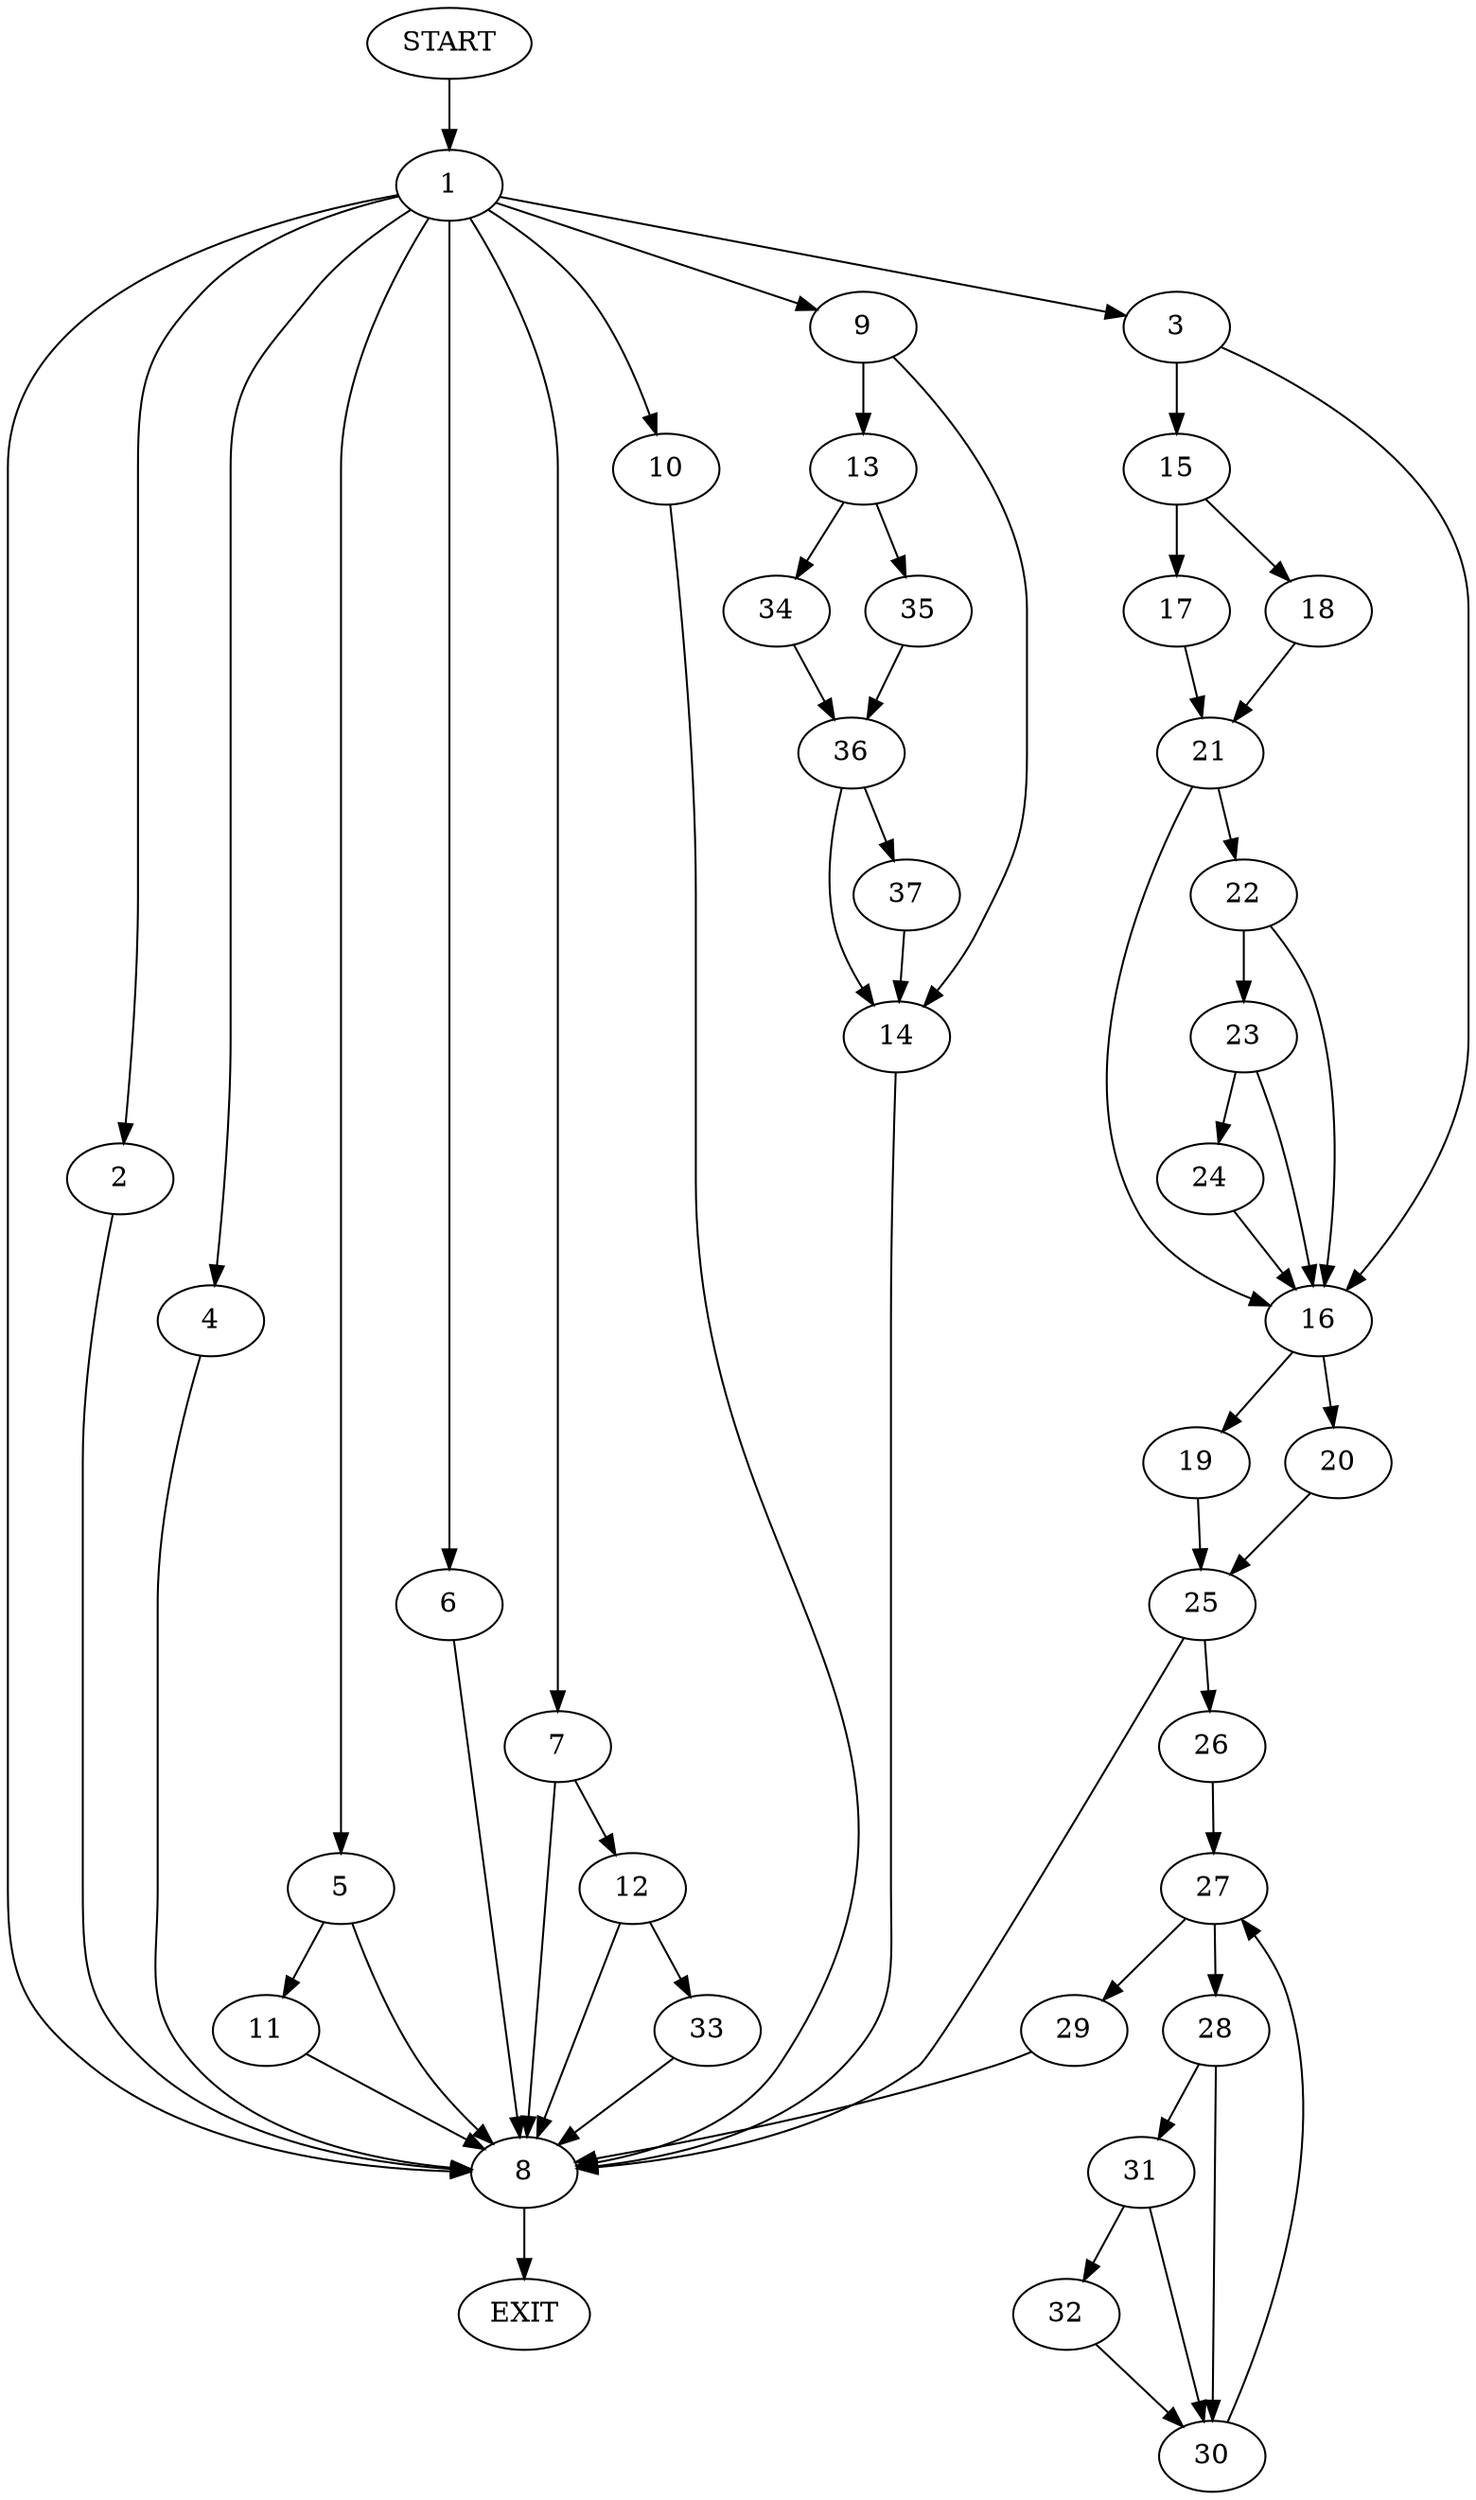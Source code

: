 digraph {
0 [label="START"]
38 [label="EXIT"]
0 -> 1
1 -> 2
1 -> 3
1 -> 4
1 -> 5
1 -> 6
1 -> 7
1 -> 8
1 -> 9
1 -> 10
5 -> 11
5 -> 8
2 -> 8
6 -> 8
7 -> 12
7 -> 8
9 -> 13
9 -> 14
8 -> 38
3 -> 15
3 -> 16
10 -> 8
4 -> 8
15 -> 17
15 -> 18
16 -> 19
16 -> 20
17 -> 21
18 -> 21
21 -> 22
21 -> 16
22 -> 23
22 -> 16
23 -> 24
23 -> 16
24 -> 16
19 -> 25
20 -> 25
25 -> 8
25 -> 26
26 -> 27
27 -> 28
27 -> 29
29 -> 8
28 -> 30
28 -> 31
31 -> 30
31 -> 32
30 -> 27
32 -> 30
11 -> 8
12 -> 8
12 -> 33
33 -> 8
13 -> 34
13 -> 35
14 -> 8
35 -> 36
34 -> 36
36 -> 14
36 -> 37
37 -> 14
}
